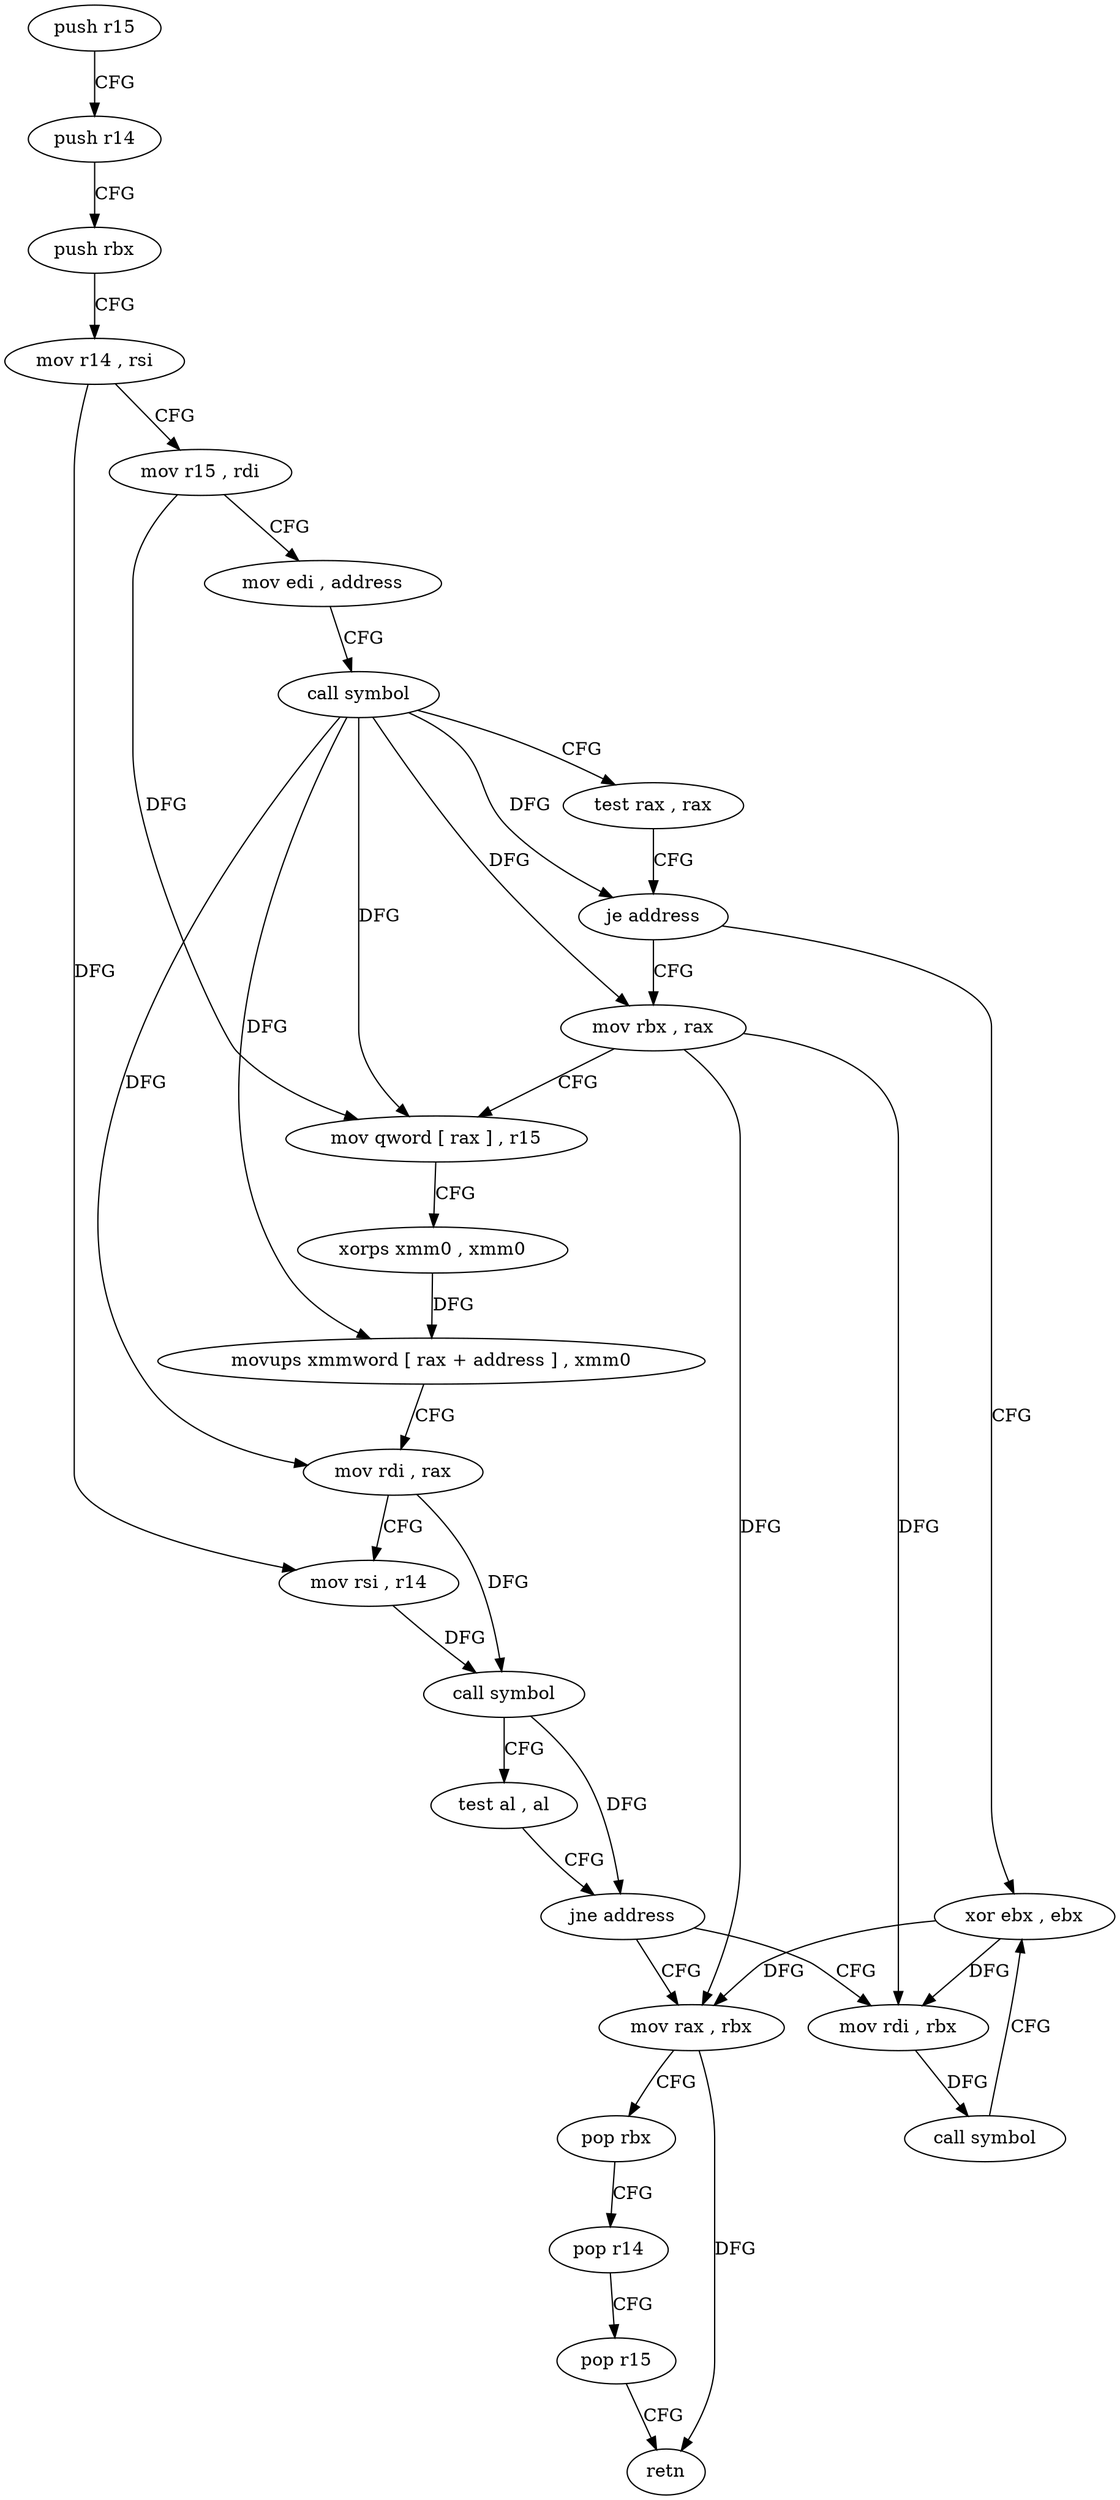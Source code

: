digraph "func" {
"99584" [label = "push r15" ]
"99586" [label = "push r14" ]
"99588" [label = "push rbx" ]
"99589" [label = "mov r14 , rsi" ]
"99592" [label = "mov r15 , rdi" ]
"99595" [label = "mov edi , address" ]
"99600" [label = "call symbol" ]
"99605" [label = "test rax , rax" ]
"99608" [label = "je address" ]
"99646" [label = "xor ebx , ebx" ]
"99610" [label = "mov rbx , rax" ]
"99648" [label = "mov rax , rbx" ]
"99613" [label = "mov qword [ rax ] , r15" ]
"99616" [label = "xorps xmm0 , xmm0" ]
"99619" [label = "movups xmmword [ rax + address ] , xmm0" ]
"99623" [label = "mov rdi , rax" ]
"99626" [label = "mov rsi , r14" ]
"99629" [label = "call symbol" ]
"99634" [label = "test al , al" ]
"99636" [label = "jne address" ]
"99638" [label = "mov rdi , rbx" ]
"99651" [label = "pop rbx" ]
"99652" [label = "pop r14" ]
"99654" [label = "pop r15" ]
"99656" [label = "retn" ]
"99641" [label = "call symbol" ]
"99584" -> "99586" [ label = "CFG" ]
"99586" -> "99588" [ label = "CFG" ]
"99588" -> "99589" [ label = "CFG" ]
"99589" -> "99592" [ label = "CFG" ]
"99589" -> "99626" [ label = "DFG" ]
"99592" -> "99595" [ label = "CFG" ]
"99592" -> "99613" [ label = "DFG" ]
"99595" -> "99600" [ label = "CFG" ]
"99600" -> "99605" [ label = "CFG" ]
"99600" -> "99608" [ label = "DFG" ]
"99600" -> "99610" [ label = "DFG" ]
"99600" -> "99613" [ label = "DFG" ]
"99600" -> "99619" [ label = "DFG" ]
"99600" -> "99623" [ label = "DFG" ]
"99605" -> "99608" [ label = "CFG" ]
"99608" -> "99646" [ label = "CFG" ]
"99608" -> "99610" [ label = "CFG" ]
"99646" -> "99648" [ label = "DFG" ]
"99646" -> "99638" [ label = "DFG" ]
"99610" -> "99613" [ label = "CFG" ]
"99610" -> "99648" [ label = "DFG" ]
"99610" -> "99638" [ label = "DFG" ]
"99648" -> "99651" [ label = "CFG" ]
"99648" -> "99656" [ label = "DFG" ]
"99613" -> "99616" [ label = "CFG" ]
"99616" -> "99619" [ label = "DFG" ]
"99619" -> "99623" [ label = "CFG" ]
"99623" -> "99626" [ label = "CFG" ]
"99623" -> "99629" [ label = "DFG" ]
"99626" -> "99629" [ label = "DFG" ]
"99629" -> "99634" [ label = "CFG" ]
"99629" -> "99636" [ label = "DFG" ]
"99634" -> "99636" [ label = "CFG" ]
"99636" -> "99648" [ label = "CFG" ]
"99636" -> "99638" [ label = "CFG" ]
"99638" -> "99641" [ label = "DFG" ]
"99651" -> "99652" [ label = "CFG" ]
"99652" -> "99654" [ label = "CFG" ]
"99654" -> "99656" [ label = "CFG" ]
"99641" -> "99646" [ label = "CFG" ]
}
